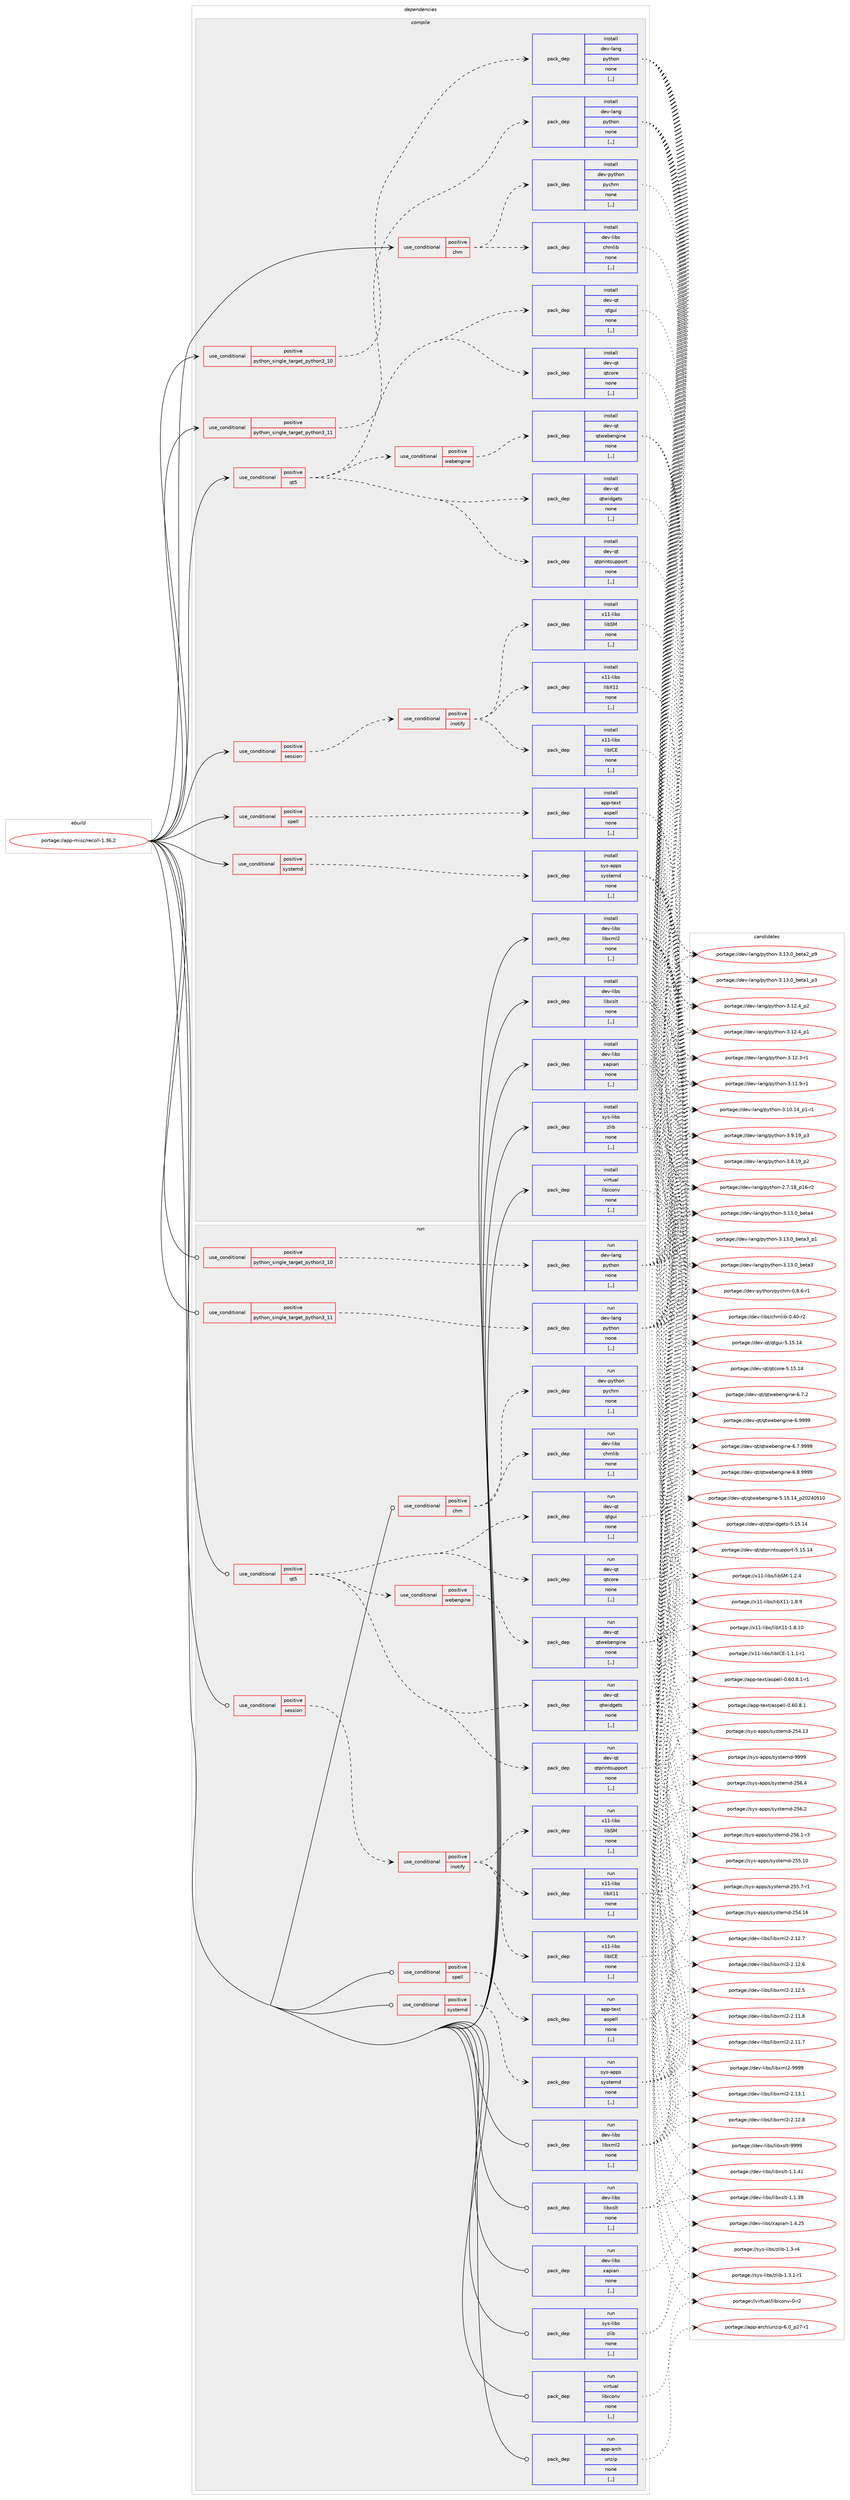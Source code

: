 digraph prolog {

# *************
# Graph options
# *************

newrank=true;
concentrate=true;
compound=true;
graph [rankdir=LR,fontname=Helvetica,fontsize=10,ranksep=1.5];#, ranksep=2.5, nodesep=0.2];
edge  [arrowhead=vee];
node  [fontname=Helvetica,fontsize=10];

# **********
# The ebuild
# **********

subgraph cluster_leftcol {
color=gray;
label=<<i>ebuild</i>>;
id [label="portage://app-misc/recoll-1.36.2", color=red, width=4, href="../app-misc/recoll-1.36.2.svg"];
}

# ****************
# The dependencies
# ****************

subgraph cluster_midcol {
color=gray;
label=<<i>dependencies</i>>;
subgraph cluster_compile {
fillcolor="#eeeeee";
style=filled;
label=<<i>compile</i>>;
subgraph cond12648 {
dependency43782 [label=<<TABLE BORDER="0" CELLBORDER="1" CELLSPACING="0" CELLPADDING="4"><TR><TD ROWSPAN="3" CELLPADDING="10">use_conditional</TD></TR><TR><TD>positive</TD></TR><TR><TD>chm</TD></TR></TABLE>>, shape=none, color=red];
subgraph pack30733 {
dependency43783 [label=<<TABLE BORDER="0" CELLBORDER="1" CELLSPACING="0" CELLPADDING="4" WIDTH="220"><TR><TD ROWSPAN="6" CELLPADDING="30">pack_dep</TD></TR><TR><TD WIDTH="110">install</TD></TR><TR><TD>dev-libs</TD></TR><TR><TD>chmlib</TD></TR><TR><TD>none</TD></TR><TR><TD>[,,]</TD></TR></TABLE>>, shape=none, color=blue];
}
dependency43782:e -> dependency43783:w [weight=20,style="dashed",arrowhead="vee"];
subgraph pack30734 {
dependency43784 [label=<<TABLE BORDER="0" CELLBORDER="1" CELLSPACING="0" CELLPADDING="4" WIDTH="220"><TR><TD ROWSPAN="6" CELLPADDING="30">pack_dep</TD></TR><TR><TD WIDTH="110">install</TD></TR><TR><TD>dev-python</TD></TR><TR><TD>pychm</TD></TR><TR><TD>none</TD></TR><TR><TD>[,,]</TD></TR></TABLE>>, shape=none, color=blue];
}
dependency43782:e -> dependency43784:w [weight=20,style="dashed",arrowhead="vee"];
}
id:e -> dependency43782:w [weight=20,style="solid",arrowhead="vee"];
subgraph cond12649 {
dependency43785 [label=<<TABLE BORDER="0" CELLBORDER="1" CELLSPACING="0" CELLPADDING="4"><TR><TD ROWSPAN="3" CELLPADDING="10">use_conditional</TD></TR><TR><TD>positive</TD></TR><TR><TD>python_single_target_python3_10</TD></TR></TABLE>>, shape=none, color=red];
subgraph pack30735 {
dependency43786 [label=<<TABLE BORDER="0" CELLBORDER="1" CELLSPACING="0" CELLPADDING="4" WIDTH="220"><TR><TD ROWSPAN="6" CELLPADDING="30">pack_dep</TD></TR><TR><TD WIDTH="110">install</TD></TR><TR><TD>dev-lang</TD></TR><TR><TD>python</TD></TR><TR><TD>none</TD></TR><TR><TD>[,,]</TD></TR></TABLE>>, shape=none, color=blue];
}
dependency43785:e -> dependency43786:w [weight=20,style="dashed",arrowhead="vee"];
}
id:e -> dependency43785:w [weight=20,style="solid",arrowhead="vee"];
subgraph cond12650 {
dependency43787 [label=<<TABLE BORDER="0" CELLBORDER="1" CELLSPACING="0" CELLPADDING="4"><TR><TD ROWSPAN="3" CELLPADDING="10">use_conditional</TD></TR><TR><TD>positive</TD></TR><TR><TD>python_single_target_python3_11</TD></TR></TABLE>>, shape=none, color=red];
subgraph pack30736 {
dependency43788 [label=<<TABLE BORDER="0" CELLBORDER="1" CELLSPACING="0" CELLPADDING="4" WIDTH="220"><TR><TD ROWSPAN="6" CELLPADDING="30">pack_dep</TD></TR><TR><TD WIDTH="110">install</TD></TR><TR><TD>dev-lang</TD></TR><TR><TD>python</TD></TR><TR><TD>none</TD></TR><TR><TD>[,,]</TD></TR></TABLE>>, shape=none, color=blue];
}
dependency43787:e -> dependency43788:w [weight=20,style="dashed",arrowhead="vee"];
}
id:e -> dependency43787:w [weight=20,style="solid",arrowhead="vee"];
subgraph cond12651 {
dependency43789 [label=<<TABLE BORDER="0" CELLBORDER="1" CELLSPACING="0" CELLPADDING="4"><TR><TD ROWSPAN="3" CELLPADDING="10">use_conditional</TD></TR><TR><TD>positive</TD></TR><TR><TD>qt5</TD></TR></TABLE>>, shape=none, color=red];
subgraph pack30737 {
dependency43790 [label=<<TABLE BORDER="0" CELLBORDER="1" CELLSPACING="0" CELLPADDING="4" WIDTH="220"><TR><TD ROWSPAN="6" CELLPADDING="30">pack_dep</TD></TR><TR><TD WIDTH="110">install</TD></TR><TR><TD>dev-qt</TD></TR><TR><TD>qtcore</TD></TR><TR><TD>none</TD></TR><TR><TD>[,,]</TD></TR></TABLE>>, shape=none, color=blue];
}
dependency43789:e -> dependency43790:w [weight=20,style="dashed",arrowhead="vee"];
subgraph pack30738 {
dependency43791 [label=<<TABLE BORDER="0" CELLBORDER="1" CELLSPACING="0" CELLPADDING="4" WIDTH="220"><TR><TD ROWSPAN="6" CELLPADDING="30">pack_dep</TD></TR><TR><TD WIDTH="110">install</TD></TR><TR><TD>dev-qt</TD></TR><TR><TD>qtgui</TD></TR><TR><TD>none</TD></TR><TR><TD>[,,]</TD></TR></TABLE>>, shape=none, color=blue];
}
dependency43789:e -> dependency43791:w [weight=20,style="dashed",arrowhead="vee"];
subgraph pack30739 {
dependency43792 [label=<<TABLE BORDER="0" CELLBORDER="1" CELLSPACING="0" CELLPADDING="4" WIDTH="220"><TR><TD ROWSPAN="6" CELLPADDING="30">pack_dep</TD></TR><TR><TD WIDTH="110">install</TD></TR><TR><TD>dev-qt</TD></TR><TR><TD>qtprintsupport</TD></TR><TR><TD>none</TD></TR><TR><TD>[,,]</TD></TR></TABLE>>, shape=none, color=blue];
}
dependency43789:e -> dependency43792:w [weight=20,style="dashed",arrowhead="vee"];
subgraph pack30740 {
dependency43793 [label=<<TABLE BORDER="0" CELLBORDER="1" CELLSPACING="0" CELLPADDING="4" WIDTH="220"><TR><TD ROWSPAN="6" CELLPADDING="30">pack_dep</TD></TR><TR><TD WIDTH="110">install</TD></TR><TR><TD>dev-qt</TD></TR><TR><TD>qtwidgets</TD></TR><TR><TD>none</TD></TR><TR><TD>[,,]</TD></TR></TABLE>>, shape=none, color=blue];
}
dependency43789:e -> dependency43793:w [weight=20,style="dashed",arrowhead="vee"];
subgraph cond12652 {
dependency43794 [label=<<TABLE BORDER="0" CELLBORDER="1" CELLSPACING="0" CELLPADDING="4"><TR><TD ROWSPAN="3" CELLPADDING="10">use_conditional</TD></TR><TR><TD>positive</TD></TR><TR><TD>webengine</TD></TR></TABLE>>, shape=none, color=red];
subgraph pack30741 {
dependency43795 [label=<<TABLE BORDER="0" CELLBORDER="1" CELLSPACING="0" CELLPADDING="4" WIDTH="220"><TR><TD ROWSPAN="6" CELLPADDING="30">pack_dep</TD></TR><TR><TD WIDTH="110">install</TD></TR><TR><TD>dev-qt</TD></TR><TR><TD>qtwebengine</TD></TR><TR><TD>none</TD></TR><TR><TD>[,,]</TD></TR></TABLE>>, shape=none, color=blue];
}
dependency43794:e -> dependency43795:w [weight=20,style="dashed",arrowhead="vee"];
}
dependency43789:e -> dependency43794:w [weight=20,style="dashed",arrowhead="vee"];
}
id:e -> dependency43789:w [weight=20,style="solid",arrowhead="vee"];
subgraph cond12653 {
dependency43796 [label=<<TABLE BORDER="0" CELLBORDER="1" CELLSPACING="0" CELLPADDING="4"><TR><TD ROWSPAN="3" CELLPADDING="10">use_conditional</TD></TR><TR><TD>positive</TD></TR><TR><TD>session</TD></TR></TABLE>>, shape=none, color=red];
subgraph cond12654 {
dependency43797 [label=<<TABLE BORDER="0" CELLBORDER="1" CELLSPACING="0" CELLPADDING="4"><TR><TD ROWSPAN="3" CELLPADDING="10">use_conditional</TD></TR><TR><TD>positive</TD></TR><TR><TD>inotify</TD></TR></TABLE>>, shape=none, color=red];
subgraph pack30742 {
dependency43798 [label=<<TABLE BORDER="0" CELLBORDER="1" CELLSPACING="0" CELLPADDING="4" WIDTH="220"><TR><TD ROWSPAN="6" CELLPADDING="30">pack_dep</TD></TR><TR><TD WIDTH="110">install</TD></TR><TR><TD>x11-libs</TD></TR><TR><TD>libSM</TD></TR><TR><TD>none</TD></TR><TR><TD>[,,]</TD></TR></TABLE>>, shape=none, color=blue];
}
dependency43797:e -> dependency43798:w [weight=20,style="dashed",arrowhead="vee"];
subgraph pack30743 {
dependency43799 [label=<<TABLE BORDER="0" CELLBORDER="1" CELLSPACING="0" CELLPADDING="4" WIDTH="220"><TR><TD ROWSPAN="6" CELLPADDING="30">pack_dep</TD></TR><TR><TD WIDTH="110">install</TD></TR><TR><TD>x11-libs</TD></TR><TR><TD>libICE</TD></TR><TR><TD>none</TD></TR><TR><TD>[,,]</TD></TR></TABLE>>, shape=none, color=blue];
}
dependency43797:e -> dependency43799:w [weight=20,style="dashed",arrowhead="vee"];
subgraph pack30744 {
dependency43800 [label=<<TABLE BORDER="0" CELLBORDER="1" CELLSPACING="0" CELLPADDING="4" WIDTH="220"><TR><TD ROWSPAN="6" CELLPADDING="30">pack_dep</TD></TR><TR><TD WIDTH="110">install</TD></TR><TR><TD>x11-libs</TD></TR><TR><TD>libX11</TD></TR><TR><TD>none</TD></TR><TR><TD>[,,]</TD></TR></TABLE>>, shape=none, color=blue];
}
dependency43797:e -> dependency43800:w [weight=20,style="dashed",arrowhead="vee"];
}
dependency43796:e -> dependency43797:w [weight=20,style="dashed",arrowhead="vee"];
}
id:e -> dependency43796:w [weight=20,style="solid",arrowhead="vee"];
subgraph cond12655 {
dependency43801 [label=<<TABLE BORDER="0" CELLBORDER="1" CELLSPACING="0" CELLPADDING="4"><TR><TD ROWSPAN="3" CELLPADDING="10">use_conditional</TD></TR><TR><TD>positive</TD></TR><TR><TD>spell</TD></TR></TABLE>>, shape=none, color=red];
subgraph pack30745 {
dependency43802 [label=<<TABLE BORDER="0" CELLBORDER="1" CELLSPACING="0" CELLPADDING="4" WIDTH="220"><TR><TD ROWSPAN="6" CELLPADDING="30">pack_dep</TD></TR><TR><TD WIDTH="110">install</TD></TR><TR><TD>app-text</TD></TR><TR><TD>aspell</TD></TR><TR><TD>none</TD></TR><TR><TD>[,,]</TD></TR></TABLE>>, shape=none, color=blue];
}
dependency43801:e -> dependency43802:w [weight=20,style="dashed",arrowhead="vee"];
}
id:e -> dependency43801:w [weight=20,style="solid",arrowhead="vee"];
subgraph cond12656 {
dependency43803 [label=<<TABLE BORDER="0" CELLBORDER="1" CELLSPACING="0" CELLPADDING="4"><TR><TD ROWSPAN="3" CELLPADDING="10">use_conditional</TD></TR><TR><TD>positive</TD></TR><TR><TD>systemd</TD></TR></TABLE>>, shape=none, color=red];
subgraph pack30746 {
dependency43804 [label=<<TABLE BORDER="0" CELLBORDER="1" CELLSPACING="0" CELLPADDING="4" WIDTH="220"><TR><TD ROWSPAN="6" CELLPADDING="30">pack_dep</TD></TR><TR><TD WIDTH="110">install</TD></TR><TR><TD>sys-apps</TD></TR><TR><TD>systemd</TD></TR><TR><TD>none</TD></TR><TR><TD>[,,]</TD></TR></TABLE>>, shape=none, color=blue];
}
dependency43803:e -> dependency43804:w [weight=20,style="dashed",arrowhead="vee"];
}
id:e -> dependency43803:w [weight=20,style="solid",arrowhead="vee"];
subgraph pack30747 {
dependency43805 [label=<<TABLE BORDER="0" CELLBORDER="1" CELLSPACING="0" CELLPADDING="4" WIDTH="220"><TR><TD ROWSPAN="6" CELLPADDING="30">pack_dep</TD></TR><TR><TD WIDTH="110">install</TD></TR><TR><TD>dev-libs</TD></TR><TR><TD>libxml2</TD></TR><TR><TD>none</TD></TR><TR><TD>[,,]</TD></TR></TABLE>>, shape=none, color=blue];
}
id:e -> dependency43805:w [weight=20,style="solid",arrowhead="vee"];
subgraph pack30748 {
dependency43806 [label=<<TABLE BORDER="0" CELLBORDER="1" CELLSPACING="0" CELLPADDING="4" WIDTH="220"><TR><TD ROWSPAN="6" CELLPADDING="30">pack_dep</TD></TR><TR><TD WIDTH="110">install</TD></TR><TR><TD>dev-libs</TD></TR><TR><TD>libxslt</TD></TR><TR><TD>none</TD></TR><TR><TD>[,,]</TD></TR></TABLE>>, shape=none, color=blue];
}
id:e -> dependency43806:w [weight=20,style="solid",arrowhead="vee"];
subgraph pack30749 {
dependency43807 [label=<<TABLE BORDER="0" CELLBORDER="1" CELLSPACING="0" CELLPADDING="4" WIDTH="220"><TR><TD ROWSPAN="6" CELLPADDING="30">pack_dep</TD></TR><TR><TD WIDTH="110">install</TD></TR><TR><TD>dev-libs</TD></TR><TR><TD>xapian</TD></TR><TR><TD>none</TD></TR><TR><TD>[,,]</TD></TR></TABLE>>, shape=none, color=blue];
}
id:e -> dependency43807:w [weight=20,style="solid",arrowhead="vee"];
subgraph pack30750 {
dependency43808 [label=<<TABLE BORDER="0" CELLBORDER="1" CELLSPACING="0" CELLPADDING="4" WIDTH="220"><TR><TD ROWSPAN="6" CELLPADDING="30">pack_dep</TD></TR><TR><TD WIDTH="110">install</TD></TR><TR><TD>sys-libs</TD></TR><TR><TD>zlib</TD></TR><TR><TD>none</TD></TR><TR><TD>[,,]</TD></TR></TABLE>>, shape=none, color=blue];
}
id:e -> dependency43808:w [weight=20,style="solid",arrowhead="vee"];
subgraph pack30751 {
dependency43809 [label=<<TABLE BORDER="0" CELLBORDER="1" CELLSPACING="0" CELLPADDING="4" WIDTH="220"><TR><TD ROWSPAN="6" CELLPADDING="30">pack_dep</TD></TR><TR><TD WIDTH="110">install</TD></TR><TR><TD>virtual</TD></TR><TR><TD>libiconv</TD></TR><TR><TD>none</TD></TR><TR><TD>[,,]</TD></TR></TABLE>>, shape=none, color=blue];
}
id:e -> dependency43809:w [weight=20,style="solid",arrowhead="vee"];
}
subgraph cluster_compileandrun {
fillcolor="#eeeeee";
style=filled;
label=<<i>compile and run</i>>;
}
subgraph cluster_run {
fillcolor="#eeeeee";
style=filled;
label=<<i>run</i>>;
subgraph cond12657 {
dependency43810 [label=<<TABLE BORDER="0" CELLBORDER="1" CELLSPACING="0" CELLPADDING="4"><TR><TD ROWSPAN="3" CELLPADDING="10">use_conditional</TD></TR><TR><TD>positive</TD></TR><TR><TD>chm</TD></TR></TABLE>>, shape=none, color=red];
subgraph pack30752 {
dependency43811 [label=<<TABLE BORDER="0" CELLBORDER="1" CELLSPACING="0" CELLPADDING="4" WIDTH="220"><TR><TD ROWSPAN="6" CELLPADDING="30">pack_dep</TD></TR><TR><TD WIDTH="110">run</TD></TR><TR><TD>dev-libs</TD></TR><TR><TD>chmlib</TD></TR><TR><TD>none</TD></TR><TR><TD>[,,]</TD></TR></TABLE>>, shape=none, color=blue];
}
dependency43810:e -> dependency43811:w [weight=20,style="dashed",arrowhead="vee"];
subgraph pack30753 {
dependency43812 [label=<<TABLE BORDER="0" CELLBORDER="1" CELLSPACING="0" CELLPADDING="4" WIDTH="220"><TR><TD ROWSPAN="6" CELLPADDING="30">pack_dep</TD></TR><TR><TD WIDTH="110">run</TD></TR><TR><TD>dev-python</TD></TR><TR><TD>pychm</TD></TR><TR><TD>none</TD></TR><TR><TD>[,,]</TD></TR></TABLE>>, shape=none, color=blue];
}
dependency43810:e -> dependency43812:w [weight=20,style="dashed",arrowhead="vee"];
}
id:e -> dependency43810:w [weight=20,style="solid",arrowhead="odot"];
subgraph cond12658 {
dependency43813 [label=<<TABLE BORDER="0" CELLBORDER="1" CELLSPACING="0" CELLPADDING="4"><TR><TD ROWSPAN="3" CELLPADDING="10">use_conditional</TD></TR><TR><TD>positive</TD></TR><TR><TD>python_single_target_python3_10</TD></TR></TABLE>>, shape=none, color=red];
subgraph pack30754 {
dependency43814 [label=<<TABLE BORDER="0" CELLBORDER="1" CELLSPACING="0" CELLPADDING="4" WIDTH="220"><TR><TD ROWSPAN="6" CELLPADDING="30">pack_dep</TD></TR><TR><TD WIDTH="110">run</TD></TR><TR><TD>dev-lang</TD></TR><TR><TD>python</TD></TR><TR><TD>none</TD></TR><TR><TD>[,,]</TD></TR></TABLE>>, shape=none, color=blue];
}
dependency43813:e -> dependency43814:w [weight=20,style="dashed",arrowhead="vee"];
}
id:e -> dependency43813:w [weight=20,style="solid",arrowhead="odot"];
subgraph cond12659 {
dependency43815 [label=<<TABLE BORDER="0" CELLBORDER="1" CELLSPACING="0" CELLPADDING="4"><TR><TD ROWSPAN="3" CELLPADDING="10">use_conditional</TD></TR><TR><TD>positive</TD></TR><TR><TD>python_single_target_python3_11</TD></TR></TABLE>>, shape=none, color=red];
subgraph pack30755 {
dependency43816 [label=<<TABLE BORDER="0" CELLBORDER="1" CELLSPACING="0" CELLPADDING="4" WIDTH="220"><TR><TD ROWSPAN="6" CELLPADDING="30">pack_dep</TD></TR><TR><TD WIDTH="110">run</TD></TR><TR><TD>dev-lang</TD></TR><TR><TD>python</TD></TR><TR><TD>none</TD></TR><TR><TD>[,,]</TD></TR></TABLE>>, shape=none, color=blue];
}
dependency43815:e -> dependency43816:w [weight=20,style="dashed",arrowhead="vee"];
}
id:e -> dependency43815:w [weight=20,style="solid",arrowhead="odot"];
subgraph cond12660 {
dependency43817 [label=<<TABLE BORDER="0" CELLBORDER="1" CELLSPACING="0" CELLPADDING="4"><TR><TD ROWSPAN="3" CELLPADDING="10">use_conditional</TD></TR><TR><TD>positive</TD></TR><TR><TD>qt5</TD></TR></TABLE>>, shape=none, color=red];
subgraph pack30756 {
dependency43818 [label=<<TABLE BORDER="0" CELLBORDER="1" CELLSPACING="0" CELLPADDING="4" WIDTH="220"><TR><TD ROWSPAN="6" CELLPADDING="30">pack_dep</TD></TR><TR><TD WIDTH="110">run</TD></TR><TR><TD>dev-qt</TD></TR><TR><TD>qtcore</TD></TR><TR><TD>none</TD></TR><TR><TD>[,,]</TD></TR></TABLE>>, shape=none, color=blue];
}
dependency43817:e -> dependency43818:w [weight=20,style="dashed",arrowhead="vee"];
subgraph pack30757 {
dependency43819 [label=<<TABLE BORDER="0" CELLBORDER="1" CELLSPACING="0" CELLPADDING="4" WIDTH="220"><TR><TD ROWSPAN="6" CELLPADDING="30">pack_dep</TD></TR><TR><TD WIDTH="110">run</TD></TR><TR><TD>dev-qt</TD></TR><TR><TD>qtgui</TD></TR><TR><TD>none</TD></TR><TR><TD>[,,]</TD></TR></TABLE>>, shape=none, color=blue];
}
dependency43817:e -> dependency43819:w [weight=20,style="dashed",arrowhead="vee"];
subgraph pack30758 {
dependency43820 [label=<<TABLE BORDER="0" CELLBORDER="1" CELLSPACING="0" CELLPADDING="4" WIDTH="220"><TR><TD ROWSPAN="6" CELLPADDING="30">pack_dep</TD></TR><TR><TD WIDTH="110">run</TD></TR><TR><TD>dev-qt</TD></TR><TR><TD>qtprintsupport</TD></TR><TR><TD>none</TD></TR><TR><TD>[,,]</TD></TR></TABLE>>, shape=none, color=blue];
}
dependency43817:e -> dependency43820:w [weight=20,style="dashed",arrowhead="vee"];
subgraph pack30759 {
dependency43821 [label=<<TABLE BORDER="0" CELLBORDER="1" CELLSPACING="0" CELLPADDING="4" WIDTH="220"><TR><TD ROWSPAN="6" CELLPADDING="30">pack_dep</TD></TR><TR><TD WIDTH="110">run</TD></TR><TR><TD>dev-qt</TD></TR><TR><TD>qtwidgets</TD></TR><TR><TD>none</TD></TR><TR><TD>[,,]</TD></TR></TABLE>>, shape=none, color=blue];
}
dependency43817:e -> dependency43821:w [weight=20,style="dashed",arrowhead="vee"];
subgraph cond12661 {
dependency43822 [label=<<TABLE BORDER="0" CELLBORDER="1" CELLSPACING="0" CELLPADDING="4"><TR><TD ROWSPAN="3" CELLPADDING="10">use_conditional</TD></TR><TR><TD>positive</TD></TR><TR><TD>webengine</TD></TR></TABLE>>, shape=none, color=red];
subgraph pack30760 {
dependency43823 [label=<<TABLE BORDER="0" CELLBORDER="1" CELLSPACING="0" CELLPADDING="4" WIDTH="220"><TR><TD ROWSPAN="6" CELLPADDING="30">pack_dep</TD></TR><TR><TD WIDTH="110">run</TD></TR><TR><TD>dev-qt</TD></TR><TR><TD>qtwebengine</TD></TR><TR><TD>none</TD></TR><TR><TD>[,,]</TD></TR></TABLE>>, shape=none, color=blue];
}
dependency43822:e -> dependency43823:w [weight=20,style="dashed",arrowhead="vee"];
}
dependency43817:e -> dependency43822:w [weight=20,style="dashed",arrowhead="vee"];
}
id:e -> dependency43817:w [weight=20,style="solid",arrowhead="odot"];
subgraph cond12662 {
dependency43824 [label=<<TABLE BORDER="0" CELLBORDER="1" CELLSPACING="0" CELLPADDING="4"><TR><TD ROWSPAN="3" CELLPADDING="10">use_conditional</TD></TR><TR><TD>positive</TD></TR><TR><TD>session</TD></TR></TABLE>>, shape=none, color=red];
subgraph cond12663 {
dependency43825 [label=<<TABLE BORDER="0" CELLBORDER="1" CELLSPACING="0" CELLPADDING="4"><TR><TD ROWSPAN="3" CELLPADDING="10">use_conditional</TD></TR><TR><TD>positive</TD></TR><TR><TD>inotify</TD></TR></TABLE>>, shape=none, color=red];
subgraph pack30761 {
dependency43826 [label=<<TABLE BORDER="0" CELLBORDER="1" CELLSPACING="0" CELLPADDING="4" WIDTH="220"><TR><TD ROWSPAN="6" CELLPADDING="30">pack_dep</TD></TR><TR><TD WIDTH="110">run</TD></TR><TR><TD>x11-libs</TD></TR><TR><TD>libSM</TD></TR><TR><TD>none</TD></TR><TR><TD>[,,]</TD></TR></TABLE>>, shape=none, color=blue];
}
dependency43825:e -> dependency43826:w [weight=20,style="dashed",arrowhead="vee"];
subgraph pack30762 {
dependency43827 [label=<<TABLE BORDER="0" CELLBORDER="1" CELLSPACING="0" CELLPADDING="4" WIDTH="220"><TR><TD ROWSPAN="6" CELLPADDING="30">pack_dep</TD></TR><TR><TD WIDTH="110">run</TD></TR><TR><TD>x11-libs</TD></TR><TR><TD>libICE</TD></TR><TR><TD>none</TD></TR><TR><TD>[,,]</TD></TR></TABLE>>, shape=none, color=blue];
}
dependency43825:e -> dependency43827:w [weight=20,style="dashed",arrowhead="vee"];
subgraph pack30763 {
dependency43828 [label=<<TABLE BORDER="0" CELLBORDER="1" CELLSPACING="0" CELLPADDING="4" WIDTH="220"><TR><TD ROWSPAN="6" CELLPADDING="30">pack_dep</TD></TR><TR><TD WIDTH="110">run</TD></TR><TR><TD>x11-libs</TD></TR><TR><TD>libX11</TD></TR><TR><TD>none</TD></TR><TR><TD>[,,]</TD></TR></TABLE>>, shape=none, color=blue];
}
dependency43825:e -> dependency43828:w [weight=20,style="dashed",arrowhead="vee"];
}
dependency43824:e -> dependency43825:w [weight=20,style="dashed",arrowhead="vee"];
}
id:e -> dependency43824:w [weight=20,style="solid",arrowhead="odot"];
subgraph cond12664 {
dependency43829 [label=<<TABLE BORDER="0" CELLBORDER="1" CELLSPACING="0" CELLPADDING="4"><TR><TD ROWSPAN="3" CELLPADDING="10">use_conditional</TD></TR><TR><TD>positive</TD></TR><TR><TD>spell</TD></TR></TABLE>>, shape=none, color=red];
subgraph pack30764 {
dependency43830 [label=<<TABLE BORDER="0" CELLBORDER="1" CELLSPACING="0" CELLPADDING="4" WIDTH="220"><TR><TD ROWSPAN="6" CELLPADDING="30">pack_dep</TD></TR><TR><TD WIDTH="110">run</TD></TR><TR><TD>app-text</TD></TR><TR><TD>aspell</TD></TR><TR><TD>none</TD></TR><TR><TD>[,,]</TD></TR></TABLE>>, shape=none, color=blue];
}
dependency43829:e -> dependency43830:w [weight=20,style="dashed",arrowhead="vee"];
}
id:e -> dependency43829:w [weight=20,style="solid",arrowhead="odot"];
subgraph cond12665 {
dependency43831 [label=<<TABLE BORDER="0" CELLBORDER="1" CELLSPACING="0" CELLPADDING="4"><TR><TD ROWSPAN="3" CELLPADDING="10">use_conditional</TD></TR><TR><TD>positive</TD></TR><TR><TD>systemd</TD></TR></TABLE>>, shape=none, color=red];
subgraph pack30765 {
dependency43832 [label=<<TABLE BORDER="0" CELLBORDER="1" CELLSPACING="0" CELLPADDING="4" WIDTH="220"><TR><TD ROWSPAN="6" CELLPADDING="30">pack_dep</TD></TR><TR><TD WIDTH="110">run</TD></TR><TR><TD>sys-apps</TD></TR><TR><TD>systemd</TD></TR><TR><TD>none</TD></TR><TR><TD>[,,]</TD></TR></TABLE>>, shape=none, color=blue];
}
dependency43831:e -> dependency43832:w [weight=20,style="dashed",arrowhead="vee"];
}
id:e -> dependency43831:w [weight=20,style="solid",arrowhead="odot"];
subgraph pack30766 {
dependency43833 [label=<<TABLE BORDER="0" CELLBORDER="1" CELLSPACING="0" CELLPADDING="4" WIDTH="220"><TR><TD ROWSPAN="6" CELLPADDING="30">pack_dep</TD></TR><TR><TD WIDTH="110">run</TD></TR><TR><TD>app-arch</TD></TR><TR><TD>unzip</TD></TR><TR><TD>none</TD></TR><TR><TD>[,,]</TD></TR></TABLE>>, shape=none, color=blue];
}
id:e -> dependency43833:w [weight=20,style="solid",arrowhead="odot"];
subgraph pack30767 {
dependency43834 [label=<<TABLE BORDER="0" CELLBORDER="1" CELLSPACING="0" CELLPADDING="4" WIDTH="220"><TR><TD ROWSPAN="6" CELLPADDING="30">pack_dep</TD></TR><TR><TD WIDTH="110">run</TD></TR><TR><TD>dev-libs</TD></TR><TR><TD>libxml2</TD></TR><TR><TD>none</TD></TR><TR><TD>[,,]</TD></TR></TABLE>>, shape=none, color=blue];
}
id:e -> dependency43834:w [weight=20,style="solid",arrowhead="odot"];
subgraph pack30768 {
dependency43835 [label=<<TABLE BORDER="0" CELLBORDER="1" CELLSPACING="0" CELLPADDING="4" WIDTH="220"><TR><TD ROWSPAN="6" CELLPADDING="30">pack_dep</TD></TR><TR><TD WIDTH="110">run</TD></TR><TR><TD>dev-libs</TD></TR><TR><TD>libxslt</TD></TR><TR><TD>none</TD></TR><TR><TD>[,,]</TD></TR></TABLE>>, shape=none, color=blue];
}
id:e -> dependency43835:w [weight=20,style="solid",arrowhead="odot"];
subgraph pack30769 {
dependency43836 [label=<<TABLE BORDER="0" CELLBORDER="1" CELLSPACING="0" CELLPADDING="4" WIDTH="220"><TR><TD ROWSPAN="6" CELLPADDING="30">pack_dep</TD></TR><TR><TD WIDTH="110">run</TD></TR><TR><TD>dev-libs</TD></TR><TR><TD>xapian</TD></TR><TR><TD>none</TD></TR><TR><TD>[,,]</TD></TR></TABLE>>, shape=none, color=blue];
}
id:e -> dependency43836:w [weight=20,style="solid",arrowhead="odot"];
subgraph pack30770 {
dependency43837 [label=<<TABLE BORDER="0" CELLBORDER="1" CELLSPACING="0" CELLPADDING="4" WIDTH="220"><TR><TD ROWSPAN="6" CELLPADDING="30">pack_dep</TD></TR><TR><TD WIDTH="110">run</TD></TR><TR><TD>sys-libs</TD></TR><TR><TD>zlib</TD></TR><TR><TD>none</TD></TR><TR><TD>[,,]</TD></TR></TABLE>>, shape=none, color=blue];
}
id:e -> dependency43837:w [weight=20,style="solid",arrowhead="odot"];
subgraph pack30771 {
dependency43838 [label=<<TABLE BORDER="0" CELLBORDER="1" CELLSPACING="0" CELLPADDING="4" WIDTH="220"><TR><TD ROWSPAN="6" CELLPADDING="30">pack_dep</TD></TR><TR><TD WIDTH="110">run</TD></TR><TR><TD>virtual</TD></TR><TR><TD>libiconv</TD></TR><TR><TD>none</TD></TR><TR><TD>[,,]</TD></TR></TABLE>>, shape=none, color=blue];
}
id:e -> dependency43838:w [weight=20,style="solid",arrowhead="odot"];
}
}

# **************
# The candidates
# **************

subgraph cluster_choices {
rank=same;
color=gray;
label=<<i>candidates</i>>;

subgraph choice30733 {
color=black;
nodesep=1;
choice100101118451081059811547991041091081059845484652484511450 [label="portage://dev-libs/chmlib-0.40-r2", color=red, width=4,href="../dev-libs/chmlib-0.40-r2.svg"];
dependency43783:e -> choice100101118451081059811547991041091081059845484652484511450:w [style=dotted,weight="100"];
}
subgraph choice30734 {
color=black;
nodesep=1;
choice1001011184511212111610411111047112121991041094548465646544511449 [label="portage://dev-python/pychm-0.8.6-r1", color=red, width=4,href="../dev-python/pychm-0.8.6-r1.svg"];
dependency43784:e -> choice1001011184511212111610411111047112121991041094548465646544511449:w [style=dotted,weight="100"];
}
subgraph choice30735 {
color=black;
nodesep=1;
choice1001011184510897110103471121211161041111104551464951464895981011169752 [label="portage://dev-lang/python-3.13.0_beta4", color=red, width=4,href="../dev-lang/python-3.13.0_beta4.svg"];
choice10010111845108971101034711212111610411111045514649514648959810111697519511249 [label="portage://dev-lang/python-3.13.0_beta3_p1", color=red, width=4,href="../dev-lang/python-3.13.0_beta3_p1.svg"];
choice1001011184510897110103471121211161041111104551464951464895981011169751 [label="portage://dev-lang/python-3.13.0_beta3", color=red, width=4,href="../dev-lang/python-3.13.0_beta3.svg"];
choice10010111845108971101034711212111610411111045514649514648959810111697509511257 [label="portage://dev-lang/python-3.13.0_beta2_p9", color=red, width=4,href="../dev-lang/python-3.13.0_beta2_p9.svg"];
choice10010111845108971101034711212111610411111045514649514648959810111697499511251 [label="portage://dev-lang/python-3.13.0_beta1_p3", color=red, width=4,href="../dev-lang/python-3.13.0_beta1_p3.svg"];
choice100101118451089711010347112121116104111110455146495046529511250 [label="portage://dev-lang/python-3.12.4_p2", color=red, width=4,href="../dev-lang/python-3.12.4_p2.svg"];
choice100101118451089711010347112121116104111110455146495046529511249 [label="portage://dev-lang/python-3.12.4_p1", color=red, width=4,href="../dev-lang/python-3.12.4_p1.svg"];
choice100101118451089711010347112121116104111110455146495046514511449 [label="portage://dev-lang/python-3.12.3-r1", color=red, width=4,href="../dev-lang/python-3.12.3-r1.svg"];
choice100101118451089711010347112121116104111110455146494946574511449 [label="portage://dev-lang/python-3.11.9-r1", color=red, width=4,href="../dev-lang/python-3.11.9-r1.svg"];
choice100101118451089711010347112121116104111110455146494846495295112494511449 [label="portage://dev-lang/python-3.10.14_p1-r1", color=red, width=4,href="../dev-lang/python-3.10.14_p1-r1.svg"];
choice100101118451089711010347112121116104111110455146574649579511251 [label="portage://dev-lang/python-3.9.19_p3", color=red, width=4,href="../dev-lang/python-3.9.19_p3.svg"];
choice100101118451089711010347112121116104111110455146564649579511250 [label="portage://dev-lang/python-3.8.19_p2", color=red, width=4,href="../dev-lang/python-3.8.19_p2.svg"];
choice100101118451089711010347112121116104111110455046554649569511249544511450 [label="portage://dev-lang/python-2.7.18_p16-r2", color=red, width=4,href="../dev-lang/python-2.7.18_p16-r2.svg"];
dependency43786:e -> choice1001011184510897110103471121211161041111104551464951464895981011169752:w [style=dotted,weight="100"];
dependency43786:e -> choice10010111845108971101034711212111610411111045514649514648959810111697519511249:w [style=dotted,weight="100"];
dependency43786:e -> choice1001011184510897110103471121211161041111104551464951464895981011169751:w [style=dotted,weight="100"];
dependency43786:e -> choice10010111845108971101034711212111610411111045514649514648959810111697509511257:w [style=dotted,weight="100"];
dependency43786:e -> choice10010111845108971101034711212111610411111045514649514648959810111697499511251:w [style=dotted,weight="100"];
dependency43786:e -> choice100101118451089711010347112121116104111110455146495046529511250:w [style=dotted,weight="100"];
dependency43786:e -> choice100101118451089711010347112121116104111110455146495046529511249:w [style=dotted,weight="100"];
dependency43786:e -> choice100101118451089711010347112121116104111110455146495046514511449:w [style=dotted,weight="100"];
dependency43786:e -> choice100101118451089711010347112121116104111110455146494946574511449:w [style=dotted,weight="100"];
dependency43786:e -> choice100101118451089711010347112121116104111110455146494846495295112494511449:w [style=dotted,weight="100"];
dependency43786:e -> choice100101118451089711010347112121116104111110455146574649579511251:w [style=dotted,weight="100"];
dependency43786:e -> choice100101118451089711010347112121116104111110455146564649579511250:w [style=dotted,weight="100"];
dependency43786:e -> choice100101118451089711010347112121116104111110455046554649569511249544511450:w [style=dotted,weight="100"];
}
subgraph choice30736 {
color=black;
nodesep=1;
choice1001011184510897110103471121211161041111104551464951464895981011169752 [label="portage://dev-lang/python-3.13.0_beta4", color=red, width=4,href="../dev-lang/python-3.13.0_beta4.svg"];
choice10010111845108971101034711212111610411111045514649514648959810111697519511249 [label="portage://dev-lang/python-3.13.0_beta3_p1", color=red, width=4,href="../dev-lang/python-3.13.0_beta3_p1.svg"];
choice1001011184510897110103471121211161041111104551464951464895981011169751 [label="portage://dev-lang/python-3.13.0_beta3", color=red, width=4,href="../dev-lang/python-3.13.0_beta3.svg"];
choice10010111845108971101034711212111610411111045514649514648959810111697509511257 [label="portage://dev-lang/python-3.13.0_beta2_p9", color=red, width=4,href="../dev-lang/python-3.13.0_beta2_p9.svg"];
choice10010111845108971101034711212111610411111045514649514648959810111697499511251 [label="portage://dev-lang/python-3.13.0_beta1_p3", color=red, width=4,href="../dev-lang/python-3.13.0_beta1_p3.svg"];
choice100101118451089711010347112121116104111110455146495046529511250 [label="portage://dev-lang/python-3.12.4_p2", color=red, width=4,href="../dev-lang/python-3.12.4_p2.svg"];
choice100101118451089711010347112121116104111110455146495046529511249 [label="portage://dev-lang/python-3.12.4_p1", color=red, width=4,href="../dev-lang/python-3.12.4_p1.svg"];
choice100101118451089711010347112121116104111110455146495046514511449 [label="portage://dev-lang/python-3.12.3-r1", color=red, width=4,href="../dev-lang/python-3.12.3-r1.svg"];
choice100101118451089711010347112121116104111110455146494946574511449 [label="portage://dev-lang/python-3.11.9-r1", color=red, width=4,href="../dev-lang/python-3.11.9-r1.svg"];
choice100101118451089711010347112121116104111110455146494846495295112494511449 [label="portage://dev-lang/python-3.10.14_p1-r1", color=red, width=4,href="../dev-lang/python-3.10.14_p1-r1.svg"];
choice100101118451089711010347112121116104111110455146574649579511251 [label="portage://dev-lang/python-3.9.19_p3", color=red, width=4,href="../dev-lang/python-3.9.19_p3.svg"];
choice100101118451089711010347112121116104111110455146564649579511250 [label="portage://dev-lang/python-3.8.19_p2", color=red, width=4,href="../dev-lang/python-3.8.19_p2.svg"];
choice100101118451089711010347112121116104111110455046554649569511249544511450 [label="portage://dev-lang/python-2.7.18_p16-r2", color=red, width=4,href="../dev-lang/python-2.7.18_p16-r2.svg"];
dependency43788:e -> choice1001011184510897110103471121211161041111104551464951464895981011169752:w [style=dotted,weight="100"];
dependency43788:e -> choice10010111845108971101034711212111610411111045514649514648959810111697519511249:w [style=dotted,weight="100"];
dependency43788:e -> choice1001011184510897110103471121211161041111104551464951464895981011169751:w [style=dotted,weight="100"];
dependency43788:e -> choice10010111845108971101034711212111610411111045514649514648959810111697509511257:w [style=dotted,weight="100"];
dependency43788:e -> choice10010111845108971101034711212111610411111045514649514648959810111697499511251:w [style=dotted,weight="100"];
dependency43788:e -> choice100101118451089711010347112121116104111110455146495046529511250:w [style=dotted,weight="100"];
dependency43788:e -> choice100101118451089711010347112121116104111110455146495046529511249:w [style=dotted,weight="100"];
dependency43788:e -> choice100101118451089711010347112121116104111110455146495046514511449:w [style=dotted,weight="100"];
dependency43788:e -> choice100101118451089711010347112121116104111110455146494946574511449:w [style=dotted,weight="100"];
dependency43788:e -> choice100101118451089711010347112121116104111110455146494846495295112494511449:w [style=dotted,weight="100"];
dependency43788:e -> choice100101118451089711010347112121116104111110455146574649579511251:w [style=dotted,weight="100"];
dependency43788:e -> choice100101118451089711010347112121116104111110455146564649579511250:w [style=dotted,weight="100"];
dependency43788:e -> choice100101118451089711010347112121116104111110455046554649569511249544511450:w [style=dotted,weight="100"];
}
subgraph choice30737 {
color=black;
nodesep=1;
choice1001011184511311647113116991111141014553464953464952 [label="portage://dev-qt/qtcore-5.15.14", color=red, width=4,href="../dev-qt/qtcore-5.15.14.svg"];
dependency43790:e -> choice1001011184511311647113116991111141014553464953464952:w [style=dotted,weight="100"];
}
subgraph choice30738 {
color=black;
nodesep=1;
choice10010111845113116471131161031171054553464953464952 [label="portage://dev-qt/qtgui-5.15.14", color=red, width=4,href="../dev-qt/qtgui-5.15.14.svg"];
dependency43791:e -> choice10010111845113116471131161031171054553464953464952:w [style=dotted,weight="100"];
}
subgraph choice30739 {
color=black;
nodesep=1;
choice10010111845113116471131161121141051101161151171121121111141164553464953464952 [label="portage://dev-qt/qtprintsupport-5.15.14", color=red, width=4,href="../dev-qt/qtprintsupport-5.15.14.svg"];
dependency43792:e -> choice10010111845113116471131161121141051101161151171121121111141164553464953464952:w [style=dotted,weight="100"];
}
subgraph choice30740 {
color=black;
nodesep=1;
choice10010111845113116471131161191051001031011161154553464953464952 [label="portage://dev-qt/qtwidgets-5.15.14", color=red, width=4,href="../dev-qt/qtwidgets-5.15.14.svg"];
dependency43793:e -> choice10010111845113116471131161191051001031011161154553464953464952:w [style=dotted,weight="100"];
}
subgraph choice30741 {
color=black;
nodesep=1;
choice10010111845113116471131161191019810111010310511010145544657575757 [label="portage://dev-qt/qtwebengine-6.9999", color=red, width=4,href="../dev-qt/qtwebengine-6.9999.svg"];
choice100101118451131164711311611910198101110103105110101455446564657575757 [label="portage://dev-qt/qtwebengine-6.8.9999", color=red, width=4,href="../dev-qt/qtwebengine-6.8.9999.svg"];
choice100101118451131164711311611910198101110103105110101455446554657575757 [label="portage://dev-qt/qtwebengine-6.7.9999", color=red, width=4,href="../dev-qt/qtwebengine-6.7.9999.svg"];
choice100101118451131164711311611910198101110103105110101455446554650 [label="portage://dev-qt/qtwebengine-6.7.2", color=red, width=4,href="../dev-qt/qtwebengine-6.7.2.svg"];
choice1001011184511311647113116119101981011101031051101014553464953464952951125048505248534948 [label="portage://dev-qt/qtwebengine-5.15.14_p20240510", color=red, width=4,href="../dev-qt/qtwebengine-5.15.14_p20240510.svg"];
dependency43795:e -> choice10010111845113116471131161191019810111010310511010145544657575757:w [style=dotted,weight="100"];
dependency43795:e -> choice100101118451131164711311611910198101110103105110101455446564657575757:w [style=dotted,weight="100"];
dependency43795:e -> choice100101118451131164711311611910198101110103105110101455446554657575757:w [style=dotted,weight="100"];
dependency43795:e -> choice100101118451131164711311611910198101110103105110101455446554650:w [style=dotted,weight="100"];
dependency43795:e -> choice1001011184511311647113116119101981011101031051101014553464953464952951125048505248534948:w [style=dotted,weight="100"];
}
subgraph choice30742 {
color=black;
nodesep=1;
choice1204949451081059811547108105988377454946504652 [label="portage://x11-libs/libSM-1.2.4", color=red, width=4,href="../x11-libs/libSM-1.2.4.svg"];
dependency43798:e -> choice1204949451081059811547108105988377454946504652:w [style=dotted,weight="100"];
}
subgraph choice30743 {
color=black;
nodesep=1;
choice1204949451081059811547108105987367694549464946494511449 [label="portage://x11-libs/libICE-1.1.1-r1", color=red, width=4,href="../x11-libs/libICE-1.1.1-r1.svg"];
dependency43799:e -> choice1204949451081059811547108105987367694549464946494511449:w [style=dotted,weight="100"];
}
subgraph choice30744 {
color=black;
nodesep=1;
choice12049494510810598115471081059888494945494656464948 [label="portage://x11-libs/libX11-1.8.10", color=red, width=4,href="../x11-libs/libX11-1.8.10.svg"];
choice120494945108105981154710810598884949454946564657 [label="portage://x11-libs/libX11-1.8.9", color=red, width=4,href="../x11-libs/libX11-1.8.9.svg"];
dependency43800:e -> choice12049494510810598115471081059888494945494656464948:w [style=dotted,weight="100"];
dependency43800:e -> choice120494945108105981154710810598884949454946564657:w [style=dotted,weight="100"];
}
subgraph choice30745 {
color=black;
nodesep=1;
choice971121124511610112011647971151121011081084548465448465646494511449 [label="portage://app-text/aspell-0.60.8.1-r1", color=red, width=4,href="../app-text/aspell-0.60.8.1-r1.svg"];
choice97112112451161011201164797115112101108108454846544846564649 [label="portage://app-text/aspell-0.60.8.1", color=red, width=4,href="../app-text/aspell-0.60.8.1.svg"];
dependency43802:e -> choice971121124511610112011647971151121011081084548465448465646494511449:w [style=dotted,weight="100"];
dependency43802:e -> choice97112112451161011201164797115112101108108454846544846564649:w [style=dotted,weight="100"];
}
subgraph choice30746 {
color=black;
nodesep=1;
choice1151211154597112112115471151211151161011091004557575757 [label="portage://sys-apps/systemd-9999", color=red, width=4,href="../sys-apps/systemd-9999.svg"];
choice115121115459711211211547115121115116101109100455053544652 [label="portage://sys-apps/systemd-256.4", color=red, width=4,href="../sys-apps/systemd-256.4.svg"];
choice115121115459711211211547115121115116101109100455053544650 [label="portage://sys-apps/systemd-256.2", color=red, width=4,href="../sys-apps/systemd-256.2.svg"];
choice1151211154597112112115471151211151161011091004550535446494511451 [label="portage://sys-apps/systemd-256.1-r3", color=red, width=4,href="../sys-apps/systemd-256.1-r3.svg"];
choice11512111545971121121154711512111511610110910045505353464948 [label="portage://sys-apps/systemd-255.10", color=red, width=4,href="../sys-apps/systemd-255.10.svg"];
choice1151211154597112112115471151211151161011091004550535346554511449 [label="portage://sys-apps/systemd-255.7-r1", color=red, width=4,href="../sys-apps/systemd-255.7-r1.svg"];
choice11512111545971121121154711512111511610110910045505352464954 [label="portage://sys-apps/systemd-254.16", color=red, width=4,href="../sys-apps/systemd-254.16.svg"];
choice11512111545971121121154711512111511610110910045505352464951 [label="portage://sys-apps/systemd-254.13", color=red, width=4,href="../sys-apps/systemd-254.13.svg"];
dependency43804:e -> choice1151211154597112112115471151211151161011091004557575757:w [style=dotted,weight="100"];
dependency43804:e -> choice115121115459711211211547115121115116101109100455053544652:w [style=dotted,weight="100"];
dependency43804:e -> choice115121115459711211211547115121115116101109100455053544650:w [style=dotted,weight="100"];
dependency43804:e -> choice1151211154597112112115471151211151161011091004550535446494511451:w [style=dotted,weight="100"];
dependency43804:e -> choice11512111545971121121154711512111511610110910045505353464948:w [style=dotted,weight="100"];
dependency43804:e -> choice1151211154597112112115471151211151161011091004550535346554511449:w [style=dotted,weight="100"];
dependency43804:e -> choice11512111545971121121154711512111511610110910045505352464954:w [style=dotted,weight="100"];
dependency43804:e -> choice11512111545971121121154711512111511610110910045505352464951:w [style=dotted,weight="100"];
}
subgraph choice30747 {
color=black;
nodesep=1;
choice10010111845108105981154710810598120109108504557575757 [label="portage://dev-libs/libxml2-9999", color=red, width=4,href="../dev-libs/libxml2-9999.svg"];
choice100101118451081059811547108105981201091085045504649514649 [label="portage://dev-libs/libxml2-2.13.1", color=red, width=4,href="../dev-libs/libxml2-2.13.1.svg"];
choice100101118451081059811547108105981201091085045504649504656 [label="portage://dev-libs/libxml2-2.12.8", color=red, width=4,href="../dev-libs/libxml2-2.12.8.svg"];
choice100101118451081059811547108105981201091085045504649504655 [label="portage://dev-libs/libxml2-2.12.7", color=red, width=4,href="../dev-libs/libxml2-2.12.7.svg"];
choice100101118451081059811547108105981201091085045504649504654 [label="portage://dev-libs/libxml2-2.12.6", color=red, width=4,href="../dev-libs/libxml2-2.12.6.svg"];
choice100101118451081059811547108105981201091085045504649504653 [label="portage://dev-libs/libxml2-2.12.5", color=red, width=4,href="../dev-libs/libxml2-2.12.5.svg"];
choice100101118451081059811547108105981201091085045504649494656 [label="portage://dev-libs/libxml2-2.11.8", color=red, width=4,href="../dev-libs/libxml2-2.11.8.svg"];
choice100101118451081059811547108105981201091085045504649494655 [label="portage://dev-libs/libxml2-2.11.7", color=red, width=4,href="../dev-libs/libxml2-2.11.7.svg"];
dependency43805:e -> choice10010111845108105981154710810598120109108504557575757:w [style=dotted,weight="100"];
dependency43805:e -> choice100101118451081059811547108105981201091085045504649514649:w [style=dotted,weight="100"];
dependency43805:e -> choice100101118451081059811547108105981201091085045504649504656:w [style=dotted,weight="100"];
dependency43805:e -> choice100101118451081059811547108105981201091085045504649504655:w [style=dotted,weight="100"];
dependency43805:e -> choice100101118451081059811547108105981201091085045504649504654:w [style=dotted,weight="100"];
dependency43805:e -> choice100101118451081059811547108105981201091085045504649504653:w [style=dotted,weight="100"];
dependency43805:e -> choice100101118451081059811547108105981201091085045504649494656:w [style=dotted,weight="100"];
dependency43805:e -> choice100101118451081059811547108105981201091085045504649494655:w [style=dotted,weight="100"];
}
subgraph choice30748 {
color=black;
nodesep=1;
choice100101118451081059811547108105981201151081164557575757 [label="portage://dev-libs/libxslt-9999", color=red, width=4,href="../dev-libs/libxslt-9999.svg"];
choice1001011184510810598115471081059812011510811645494649465249 [label="portage://dev-libs/libxslt-1.1.41", color=red, width=4,href="../dev-libs/libxslt-1.1.41.svg"];
choice1001011184510810598115471081059812011510811645494649465157 [label="portage://dev-libs/libxslt-1.1.39", color=red, width=4,href="../dev-libs/libxslt-1.1.39.svg"];
dependency43806:e -> choice100101118451081059811547108105981201151081164557575757:w [style=dotted,weight="100"];
dependency43806:e -> choice1001011184510810598115471081059812011510811645494649465249:w [style=dotted,weight="100"];
dependency43806:e -> choice1001011184510810598115471081059812011510811645494649465157:w [style=dotted,weight="100"];
}
subgraph choice30749 {
color=black;
nodesep=1;
choice100101118451081059811547120971121059711045494652465053 [label="portage://dev-libs/xapian-1.4.25", color=red, width=4,href="../dev-libs/xapian-1.4.25.svg"];
dependency43807:e -> choice100101118451081059811547120971121059711045494652465053:w [style=dotted,weight="100"];
}
subgraph choice30750 {
color=black;
nodesep=1;
choice115121115451081059811547122108105984549465146494511449 [label="portage://sys-libs/zlib-1.3.1-r1", color=red, width=4,href="../sys-libs/zlib-1.3.1-r1.svg"];
choice11512111545108105981154712210810598454946514511452 [label="portage://sys-libs/zlib-1.3-r4", color=red, width=4,href="../sys-libs/zlib-1.3-r4.svg"];
dependency43808:e -> choice115121115451081059811547122108105984549465146494511449:w [style=dotted,weight="100"];
dependency43808:e -> choice11512111545108105981154712210810598454946514511452:w [style=dotted,weight="100"];
}
subgraph choice30751 {
color=black;
nodesep=1;
choice1181051141161179710847108105981059911111011845484511450 [label="portage://virtual/libiconv-0-r2", color=red, width=4,href="../virtual/libiconv-0-r2.svg"];
dependency43809:e -> choice1181051141161179710847108105981059911111011845484511450:w [style=dotted,weight="100"];
}
subgraph choice30752 {
color=black;
nodesep=1;
choice100101118451081059811547991041091081059845484652484511450 [label="portage://dev-libs/chmlib-0.40-r2", color=red, width=4,href="../dev-libs/chmlib-0.40-r2.svg"];
dependency43811:e -> choice100101118451081059811547991041091081059845484652484511450:w [style=dotted,weight="100"];
}
subgraph choice30753 {
color=black;
nodesep=1;
choice1001011184511212111610411111047112121991041094548465646544511449 [label="portage://dev-python/pychm-0.8.6-r1", color=red, width=4,href="../dev-python/pychm-0.8.6-r1.svg"];
dependency43812:e -> choice1001011184511212111610411111047112121991041094548465646544511449:w [style=dotted,weight="100"];
}
subgraph choice30754 {
color=black;
nodesep=1;
choice1001011184510897110103471121211161041111104551464951464895981011169752 [label="portage://dev-lang/python-3.13.0_beta4", color=red, width=4,href="../dev-lang/python-3.13.0_beta4.svg"];
choice10010111845108971101034711212111610411111045514649514648959810111697519511249 [label="portage://dev-lang/python-3.13.0_beta3_p1", color=red, width=4,href="../dev-lang/python-3.13.0_beta3_p1.svg"];
choice1001011184510897110103471121211161041111104551464951464895981011169751 [label="portage://dev-lang/python-3.13.0_beta3", color=red, width=4,href="../dev-lang/python-3.13.0_beta3.svg"];
choice10010111845108971101034711212111610411111045514649514648959810111697509511257 [label="portage://dev-lang/python-3.13.0_beta2_p9", color=red, width=4,href="../dev-lang/python-3.13.0_beta2_p9.svg"];
choice10010111845108971101034711212111610411111045514649514648959810111697499511251 [label="portage://dev-lang/python-3.13.0_beta1_p3", color=red, width=4,href="../dev-lang/python-3.13.0_beta1_p3.svg"];
choice100101118451089711010347112121116104111110455146495046529511250 [label="portage://dev-lang/python-3.12.4_p2", color=red, width=4,href="../dev-lang/python-3.12.4_p2.svg"];
choice100101118451089711010347112121116104111110455146495046529511249 [label="portage://dev-lang/python-3.12.4_p1", color=red, width=4,href="../dev-lang/python-3.12.4_p1.svg"];
choice100101118451089711010347112121116104111110455146495046514511449 [label="portage://dev-lang/python-3.12.3-r1", color=red, width=4,href="../dev-lang/python-3.12.3-r1.svg"];
choice100101118451089711010347112121116104111110455146494946574511449 [label="portage://dev-lang/python-3.11.9-r1", color=red, width=4,href="../dev-lang/python-3.11.9-r1.svg"];
choice100101118451089711010347112121116104111110455146494846495295112494511449 [label="portage://dev-lang/python-3.10.14_p1-r1", color=red, width=4,href="../dev-lang/python-3.10.14_p1-r1.svg"];
choice100101118451089711010347112121116104111110455146574649579511251 [label="portage://dev-lang/python-3.9.19_p3", color=red, width=4,href="../dev-lang/python-3.9.19_p3.svg"];
choice100101118451089711010347112121116104111110455146564649579511250 [label="portage://dev-lang/python-3.8.19_p2", color=red, width=4,href="../dev-lang/python-3.8.19_p2.svg"];
choice100101118451089711010347112121116104111110455046554649569511249544511450 [label="portage://dev-lang/python-2.7.18_p16-r2", color=red, width=4,href="../dev-lang/python-2.7.18_p16-r2.svg"];
dependency43814:e -> choice1001011184510897110103471121211161041111104551464951464895981011169752:w [style=dotted,weight="100"];
dependency43814:e -> choice10010111845108971101034711212111610411111045514649514648959810111697519511249:w [style=dotted,weight="100"];
dependency43814:e -> choice1001011184510897110103471121211161041111104551464951464895981011169751:w [style=dotted,weight="100"];
dependency43814:e -> choice10010111845108971101034711212111610411111045514649514648959810111697509511257:w [style=dotted,weight="100"];
dependency43814:e -> choice10010111845108971101034711212111610411111045514649514648959810111697499511251:w [style=dotted,weight="100"];
dependency43814:e -> choice100101118451089711010347112121116104111110455146495046529511250:w [style=dotted,weight="100"];
dependency43814:e -> choice100101118451089711010347112121116104111110455146495046529511249:w [style=dotted,weight="100"];
dependency43814:e -> choice100101118451089711010347112121116104111110455146495046514511449:w [style=dotted,weight="100"];
dependency43814:e -> choice100101118451089711010347112121116104111110455146494946574511449:w [style=dotted,weight="100"];
dependency43814:e -> choice100101118451089711010347112121116104111110455146494846495295112494511449:w [style=dotted,weight="100"];
dependency43814:e -> choice100101118451089711010347112121116104111110455146574649579511251:w [style=dotted,weight="100"];
dependency43814:e -> choice100101118451089711010347112121116104111110455146564649579511250:w [style=dotted,weight="100"];
dependency43814:e -> choice100101118451089711010347112121116104111110455046554649569511249544511450:w [style=dotted,weight="100"];
}
subgraph choice30755 {
color=black;
nodesep=1;
choice1001011184510897110103471121211161041111104551464951464895981011169752 [label="portage://dev-lang/python-3.13.0_beta4", color=red, width=4,href="../dev-lang/python-3.13.0_beta4.svg"];
choice10010111845108971101034711212111610411111045514649514648959810111697519511249 [label="portage://dev-lang/python-3.13.0_beta3_p1", color=red, width=4,href="../dev-lang/python-3.13.0_beta3_p1.svg"];
choice1001011184510897110103471121211161041111104551464951464895981011169751 [label="portage://dev-lang/python-3.13.0_beta3", color=red, width=4,href="../dev-lang/python-3.13.0_beta3.svg"];
choice10010111845108971101034711212111610411111045514649514648959810111697509511257 [label="portage://dev-lang/python-3.13.0_beta2_p9", color=red, width=4,href="../dev-lang/python-3.13.0_beta2_p9.svg"];
choice10010111845108971101034711212111610411111045514649514648959810111697499511251 [label="portage://dev-lang/python-3.13.0_beta1_p3", color=red, width=4,href="../dev-lang/python-3.13.0_beta1_p3.svg"];
choice100101118451089711010347112121116104111110455146495046529511250 [label="portage://dev-lang/python-3.12.4_p2", color=red, width=4,href="../dev-lang/python-3.12.4_p2.svg"];
choice100101118451089711010347112121116104111110455146495046529511249 [label="portage://dev-lang/python-3.12.4_p1", color=red, width=4,href="../dev-lang/python-3.12.4_p1.svg"];
choice100101118451089711010347112121116104111110455146495046514511449 [label="portage://dev-lang/python-3.12.3-r1", color=red, width=4,href="../dev-lang/python-3.12.3-r1.svg"];
choice100101118451089711010347112121116104111110455146494946574511449 [label="portage://dev-lang/python-3.11.9-r1", color=red, width=4,href="../dev-lang/python-3.11.9-r1.svg"];
choice100101118451089711010347112121116104111110455146494846495295112494511449 [label="portage://dev-lang/python-3.10.14_p1-r1", color=red, width=4,href="../dev-lang/python-3.10.14_p1-r1.svg"];
choice100101118451089711010347112121116104111110455146574649579511251 [label="portage://dev-lang/python-3.9.19_p3", color=red, width=4,href="../dev-lang/python-3.9.19_p3.svg"];
choice100101118451089711010347112121116104111110455146564649579511250 [label="portage://dev-lang/python-3.8.19_p2", color=red, width=4,href="../dev-lang/python-3.8.19_p2.svg"];
choice100101118451089711010347112121116104111110455046554649569511249544511450 [label="portage://dev-lang/python-2.7.18_p16-r2", color=red, width=4,href="../dev-lang/python-2.7.18_p16-r2.svg"];
dependency43816:e -> choice1001011184510897110103471121211161041111104551464951464895981011169752:w [style=dotted,weight="100"];
dependency43816:e -> choice10010111845108971101034711212111610411111045514649514648959810111697519511249:w [style=dotted,weight="100"];
dependency43816:e -> choice1001011184510897110103471121211161041111104551464951464895981011169751:w [style=dotted,weight="100"];
dependency43816:e -> choice10010111845108971101034711212111610411111045514649514648959810111697509511257:w [style=dotted,weight="100"];
dependency43816:e -> choice10010111845108971101034711212111610411111045514649514648959810111697499511251:w [style=dotted,weight="100"];
dependency43816:e -> choice100101118451089711010347112121116104111110455146495046529511250:w [style=dotted,weight="100"];
dependency43816:e -> choice100101118451089711010347112121116104111110455146495046529511249:w [style=dotted,weight="100"];
dependency43816:e -> choice100101118451089711010347112121116104111110455146495046514511449:w [style=dotted,weight="100"];
dependency43816:e -> choice100101118451089711010347112121116104111110455146494946574511449:w [style=dotted,weight="100"];
dependency43816:e -> choice100101118451089711010347112121116104111110455146494846495295112494511449:w [style=dotted,weight="100"];
dependency43816:e -> choice100101118451089711010347112121116104111110455146574649579511251:w [style=dotted,weight="100"];
dependency43816:e -> choice100101118451089711010347112121116104111110455146564649579511250:w [style=dotted,weight="100"];
dependency43816:e -> choice100101118451089711010347112121116104111110455046554649569511249544511450:w [style=dotted,weight="100"];
}
subgraph choice30756 {
color=black;
nodesep=1;
choice1001011184511311647113116991111141014553464953464952 [label="portage://dev-qt/qtcore-5.15.14", color=red, width=4,href="../dev-qt/qtcore-5.15.14.svg"];
dependency43818:e -> choice1001011184511311647113116991111141014553464953464952:w [style=dotted,weight="100"];
}
subgraph choice30757 {
color=black;
nodesep=1;
choice10010111845113116471131161031171054553464953464952 [label="portage://dev-qt/qtgui-5.15.14", color=red, width=4,href="../dev-qt/qtgui-5.15.14.svg"];
dependency43819:e -> choice10010111845113116471131161031171054553464953464952:w [style=dotted,weight="100"];
}
subgraph choice30758 {
color=black;
nodesep=1;
choice10010111845113116471131161121141051101161151171121121111141164553464953464952 [label="portage://dev-qt/qtprintsupport-5.15.14", color=red, width=4,href="../dev-qt/qtprintsupport-5.15.14.svg"];
dependency43820:e -> choice10010111845113116471131161121141051101161151171121121111141164553464953464952:w [style=dotted,weight="100"];
}
subgraph choice30759 {
color=black;
nodesep=1;
choice10010111845113116471131161191051001031011161154553464953464952 [label="portage://dev-qt/qtwidgets-5.15.14", color=red, width=4,href="../dev-qt/qtwidgets-5.15.14.svg"];
dependency43821:e -> choice10010111845113116471131161191051001031011161154553464953464952:w [style=dotted,weight="100"];
}
subgraph choice30760 {
color=black;
nodesep=1;
choice10010111845113116471131161191019810111010310511010145544657575757 [label="portage://dev-qt/qtwebengine-6.9999", color=red, width=4,href="../dev-qt/qtwebengine-6.9999.svg"];
choice100101118451131164711311611910198101110103105110101455446564657575757 [label="portage://dev-qt/qtwebengine-6.8.9999", color=red, width=4,href="../dev-qt/qtwebengine-6.8.9999.svg"];
choice100101118451131164711311611910198101110103105110101455446554657575757 [label="portage://dev-qt/qtwebengine-6.7.9999", color=red, width=4,href="../dev-qt/qtwebengine-6.7.9999.svg"];
choice100101118451131164711311611910198101110103105110101455446554650 [label="portage://dev-qt/qtwebengine-6.7.2", color=red, width=4,href="../dev-qt/qtwebengine-6.7.2.svg"];
choice1001011184511311647113116119101981011101031051101014553464953464952951125048505248534948 [label="portage://dev-qt/qtwebengine-5.15.14_p20240510", color=red, width=4,href="../dev-qt/qtwebengine-5.15.14_p20240510.svg"];
dependency43823:e -> choice10010111845113116471131161191019810111010310511010145544657575757:w [style=dotted,weight="100"];
dependency43823:e -> choice100101118451131164711311611910198101110103105110101455446564657575757:w [style=dotted,weight="100"];
dependency43823:e -> choice100101118451131164711311611910198101110103105110101455446554657575757:w [style=dotted,weight="100"];
dependency43823:e -> choice100101118451131164711311611910198101110103105110101455446554650:w [style=dotted,weight="100"];
dependency43823:e -> choice1001011184511311647113116119101981011101031051101014553464953464952951125048505248534948:w [style=dotted,weight="100"];
}
subgraph choice30761 {
color=black;
nodesep=1;
choice1204949451081059811547108105988377454946504652 [label="portage://x11-libs/libSM-1.2.4", color=red, width=4,href="../x11-libs/libSM-1.2.4.svg"];
dependency43826:e -> choice1204949451081059811547108105988377454946504652:w [style=dotted,weight="100"];
}
subgraph choice30762 {
color=black;
nodesep=1;
choice1204949451081059811547108105987367694549464946494511449 [label="portage://x11-libs/libICE-1.1.1-r1", color=red, width=4,href="../x11-libs/libICE-1.1.1-r1.svg"];
dependency43827:e -> choice1204949451081059811547108105987367694549464946494511449:w [style=dotted,weight="100"];
}
subgraph choice30763 {
color=black;
nodesep=1;
choice12049494510810598115471081059888494945494656464948 [label="portage://x11-libs/libX11-1.8.10", color=red, width=4,href="../x11-libs/libX11-1.8.10.svg"];
choice120494945108105981154710810598884949454946564657 [label="portage://x11-libs/libX11-1.8.9", color=red, width=4,href="../x11-libs/libX11-1.8.9.svg"];
dependency43828:e -> choice12049494510810598115471081059888494945494656464948:w [style=dotted,weight="100"];
dependency43828:e -> choice120494945108105981154710810598884949454946564657:w [style=dotted,weight="100"];
}
subgraph choice30764 {
color=black;
nodesep=1;
choice971121124511610112011647971151121011081084548465448465646494511449 [label="portage://app-text/aspell-0.60.8.1-r1", color=red, width=4,href="../app-text/aspell-0.60.8.1-r1.svg"];
choice97112112451161011201164797115112101108108454846544846564649 [label="portage://app-text/aspell-0.60.8.1", color=red, width=4,href="../app-text/aspell-0.60.8.1.svg"];
dependency43830:e -> choice971121124511610112011647971151121011081084548465448465646494511449:w [style=dotted,weight="100"];
dependency43830:e -> choice97112112451161011201164797115112101108108454846544846564649:w [style=dotted,weight="100"];
}
subgraph choice30765 {
color=black;
nodesep=1;
choice1151211154597112112115471151211151161011091004557575757 [label="portage://sys-apps/systemd-9999", color=red, width=4,href="../sys-apps/systemd-9999.svg"];
choice115121115459711211211547115121115116101109100455053544652 [label="portage://sys-apps/systemd-256.4", color=red, width=4,href="../sys-apps/systemd-256.4.svg"];
choice115121115459711211211547115121115116101109100455053544650 [label="portage://sys-apps/systemd-256.2", color=red, width=4,href="../sys-apps/systemd-256.2.svg"];
choice1151211154597112112115471151211151161011091004550535446494511451 [label="portage://sys-apps/systemd-256.1-r3", color=red, width=4,href="../sys-apps/systemd-256.1-r3.svg"];
choice11512111545971121121154711512111511610110910045505353464948 [label="portage://sys-apps/systemd-255.10", color=red, width=4,href="../sys-apps/systemd-255.10.svg"];
choice1151211154597112112115471151211151161011091004550535346554511449 [label="portage://sys-apps/systemd-255.7-r1", color=red, width=4,href="../sys-apps/systemd-255.7-r1.svg"];
choice11512111545971121121154711512111511610110910045505352464954 [label="portage://sys-apps/systemd-254.16", color=red, width=4,href="../sys-apps/systemd-254.16.svg"];
choice11512111545971121121154711512111511610110910045505352464951 [label="portage://sys-apps/systemd-254.13", color=red, width=4,href="../sys-apps/systemd-254.13.svg"];
dependency43832:e -> choice1151211154597112112115471151211151161011091004557575757:w [style=dotted,weight="100"];
dependency43832:e -> choice115121115459711211211547115121115116101109100455053544652:w [style=dotted,weight="100"];
dependency43832:e -> choice115121115459711211211547115121115116101109100455053544650:w [style=dotted,weight="100"];
dependency43832:e -> choice1151211154597112112115471151211151161011091004550535446494511451:w [style=dotted,weight="100"];
dependency43832:e -> choice11512111545971121121154711512111511610110910045505353464948:w [style=dotted,weight="100"];
dependency43832:e -> choice1151211154597112112115471151211151161011091004550535346554511449:w [style=dotted,weight="100"];
dependency43832:e -> choice11512111545971121121154711512111511610110910045505352464954:w [style=dotted,weight="100"];
dependency43832:e -> choice11512111545971121121154711512111511610110910045505352464951:w [style=dotted,weight="100"];
}
subgraph choice30766 {
color=black;
nodesep=1;
choice9711211245971149910447117110122105112455446489511250554511449 [label="portage://app-arch/unzip-6.0_p27-r1", color=red, width=4,href="../app-arch/unzip-6.0_p27-r1.svg"];
dependency43833:e -> choice9711211245971149910447117110122105112455446489511250554511449:w [style=dotted,weight="100"];
}
subgraph choice30767 {
color=black;
nodesep=1;
choice10010111845108105981154710810598120109108504557575757 [label="portage://dev-libs/libxml2-9999", color=red, width=4,href="../dev-libs/libxml2-9999.svg"];
choice100101118451081059811547108105981201091085045504649514649 [label="portage://dev-libs/libxml2-2.13.1", color=red, width=4,href="../dev-libs/libxml2-2.13.1.svg"];
choice100101118451081059811547108105981201091085045504649504656 [label="portage://dev-libs/libxml2-2.12.8", color=red, width=4,href="../dev-libs/libxml2-2.12.8.svg"];
choice100101118451081059811547108105981201091085045504649504655 [label="portage://dev-libs/libxml2-2.12.7", color=red, width=4,href="../dev-libs/libxml2-2.12.7.svg"];
choice100101118451081059811547108105981201091085045504649504654 [label="portage://dev-libs/libxml2-2.12.6", color=red, width=4,href="../dev-libs/libxml2-2.12.6.svg"];
choice100101118451081059811547108105981201091085045504649504653 [label="portage://dev-libs/libxml2-2.12.5", color=red, width=4,href="../dev-libs/libxml2-2.12.5.svg"];
choice100101118451081059811547108105981201091085045504649494656 [label="portage://dev-libs/libxml2-2.11.8", color=red, width=4,href="../dev-libs/libxml2-2.11.8.svg"];
choice100101118451081059811547108105981201091085045504649494655 [label="portage://dev-libs/libxml2-2.11.7", color=red, width=4,href="../dev-libs/libxml2-2.11.7.svg"];
dependency43834:e -> choice10010111845108105981154710810598120109108504557575757:w [style=dotted,weight="100"];
dependency43834:e -> choice100101118451081059811547108105981201091085045504649514649:w [style=dotted,weight="100"];
dependency43834:e -> choice100101118451081059811547108105981201091085045504649504656:w [style=dotted,weight="100"];
dependency43834:e -> choice100101118451081059811547108105981201091085045504649504655:w [style=dotted,weight="100"];
dependency43834:e -> choice100101118451081059811547108105981201091085045504649504654:w [style=dotted,weight="100"];
dependency43834:e -> choice100101118451081059811547108105981201091085045504649504653:w [style=dotted,weight="100"];
dependency43834:e -> choice100101118451081059811547108105981201091085045504649494656:w [style=dotted,weight="100"];
dependency43834:e -> choice100101118451081059811547108105981201091085045504649494655:w [style=dotted,weight="100"];
}
subgraph choice30768 {
color=black;
nodesep=1;
choice100101118451081059811547108105981201151081164557575757 [label="portage://dev-libs/libxslt-9999", color=red, width=4,href="../dev-libs/libxslt-9999.svg"];
choice1001011184510810598115471081059812011510811645494649465249 [label="portage://dev-libs/libxslt-1.1.41", color=red, width=4,href="../dev-libs/libxslt-1.1.41.svg"];
choice1001011184510810598115471081059812011510811645494649465157 [label="portage://dev-libs/libxslt-1.1.39", color=red, width=4,href="../dev-libs/libxslt-1.1.39.svg"];
dependency43835:e -> choice100101118451081059811547108105981201151081164557575757:w [style=dotted,weight="100"];
dependency43835:e -> choice1001011184510810598115471081059812011510811645494649465249:w [style=dotted,weight="100"];
dependency43835:e -> choice1001011184510810598115471081059812011510811645494649465157:w [style=dotted,weight="100"];
}
subgraph choice30769 {
color=black;
nodesep=1;
choice100101118451081059811547120971121059711045494652465053 [label="portage://dev-libs/xapian-1.4.25", color=red, width=4,href="../dev-libs/xapian-1.4.25.svg"];
dependency43836:e -> choice100101118451081059811547120971121059711045494652465053:w [style=dotted,weight="100"];
}
subgraph choice30770 {
color=black;
nodesep=1;
choice115121115451081059811547122108105984549465146494511449 [label="portage://sys-libs/zlib-1.3.1-r1", color=red, width=4,href="../sys-libs/zlib-1.3.1-r1.svg"];
choice11512111545108105981154712210810598454946514511452 [label="portage://sys-libs/zlib-1.3-r4", color=red, width=4,href="../sys-libs/zlib-1.3-r4.svg"];
dependency43837:e -> choice115121115451081059811547122108105984549465146494511449:w [style=dotted,weight="100"];
dependency43837:e -> choice11512111545108105981154712210810598454946514511452:w [style=dotted,weight="100"];
}
subgraph choice30771 {
color=black;
nodesep=1;
choice1181051141161179710847108105981059911111011845484511450 [label="portage://virtual/libiconv-0-r2", color=red, width=4,href="../virtual/libiconv-0-r2.svg"];
dependency43838:e -> choice1181051141161179710847108105981059911111011845484511450:w [style=dotted,weight="100"];
}
}

}
